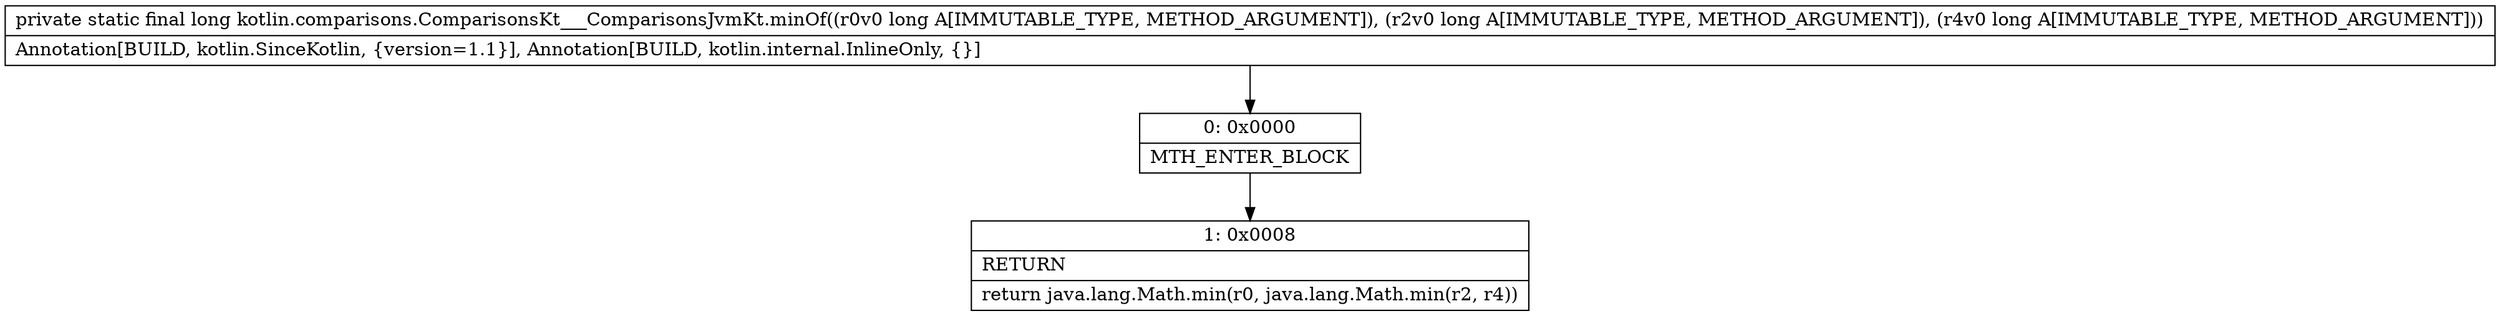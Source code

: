 digraph "CFG forkotlin.comparisons.ComparisonsKt___ComparisonsJvmKt.minOf(JJJ)J" {
Node_0 [shape=record,label="{0\:\ 0x0000|MTH_ENTER_BLOCK\l}"];
Node_1 [shape=record,label="{1\:\ 0x0008|RETURN\l|return java.lang.Math.min(r0, java.lang.Math.min(r2, r4))\l}"];
MethodNode[shape=record,label="{private static final long kotlin.comparisons.ComparisonsKt___ComparisonsJvmKt.minOf((r0v0 long A[IMMUTABLE_TYPE, METHOD_ARGUMENT]), (r2v0 long A[IMMUTABLE_TYPE, METHOD_ARGUMENT]), (r4v0 long A[IMMUTABLE_TYPE, METHOD_ARGUMENT]))  | Annotation[BUILD, kotlin.SinceKotlin, \{version=1.1\}], Annotation[BUILD, kotlin.internal.InlineOnly, \{\}]\l}"];
MethodNode -> Node_0;
Node_0 -> Node_1;
}

